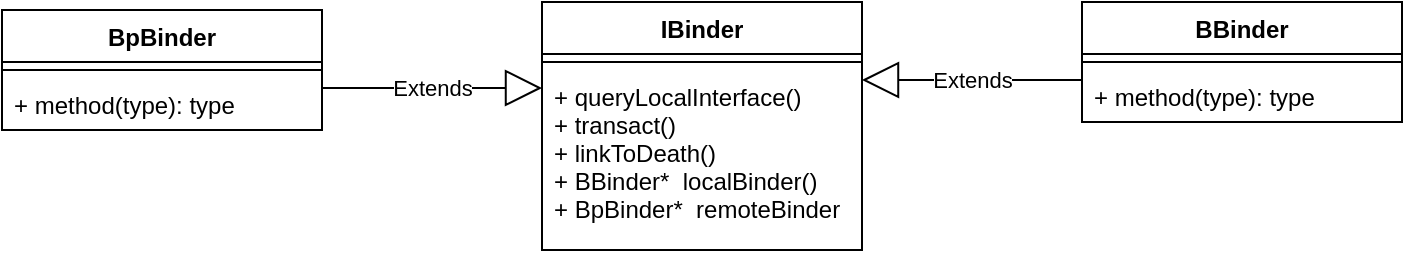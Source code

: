 <mxfile version="10.7.1" type="github"><diagram id="wURvKaP-HHOi7LxVtHhX" name="Page-1"><mxGraphModel dx="1394" dy="715" grid="1" gridSize="10" guides="1" tooltips="1" connect="1" arrows="1" fold="1" page="1" pageScale="1" pageWidth="850" pageHeight="1100" math="0" shadow="0"><root><mxCell id="0"/><mxCell id="1" parent="0"/><mxCell id="1XvnTww1lKkyvkk8hLBV-5" value="IBinder" style="swimlane;fontStyle=1;align=center;verticalAlign=top;childLayout=stackLayout;horizontal=1;startSize=26;horizontalStack=0;resizeParent=1;resizeParentMax=0;resizeLast=0;collapsible=1;marginBottom=0;" parent="1" vertex="1"><mxGeometry x="310" y="97" width="160" height="124" as="geometry"/></mxCell><mxCell id="6F38ClPS7UuBXqECn1gI-1" value="Extends" style="endArrow=block;endSize=16;endFill=0;html=1;exitX=1;exitY=0.5;exitDx=0;exitDy=0;" parent="1XvnTww1lKkyvkk8hLBV-5" edge="1"><mxGeometry width="160" relative="1" as="geometry"><mxPoint x="-110" y="43" as="sourcePoint"/><mxPoint y="43" as="targetPoint"/></mxGeometry></mxCell><mxCell id="1XvnTww1lKkyvkk8hLBV-7" value="" style="line;strokeWidth=1;fillColor=none;align=left;verticalAlign=middle;spacingTop=-1;spacingLeft=3;spacingRight=3;rotatable=0;labelPosition=right;points=[];portConstraint=eastwest;" parent="1XvnTww1lKkyvkk8hLBV-5" vertex="1"><mxGeometry y="26" width="160" height="8" as="geometry"/></mxCell><mxCell id="1XvnTww1lKkyvkk8hLBV-8" value="+ queryLocalInterface()&#10;+ transact()&#10;+ linkToDeath()&#10;+ BBinder*  localBinder()&#10;+ BpBinder*  remoteBinder" style="text;strokeColor=none;fillColor=none;align=left;verticalAlign=top;spacingLeft=4;spacingRight=4;overflow=hidden;rotatable=0;points=[[0,0.5],[1,0.5]];portConstraint=eastwest;" parent="1XvnTww1lKkyvkk8hLBV-5" vertex="1"><mxGeometry y="34" width="160" height="90" as="geometry"/></mxCell><mxCell id="1XvnTww1lKkyvkk8hLBV-9" value="BpBinder" style="swimlane;fontStyle=1;align=center;verticalAlign=top;childLayout=stackLayout;horizontal=1;startSize=26;horizontalStack=0;resizeParent=1;resizeParentMax=0;resizeLast=0;collapsible=1;marginBottom=0;" parent="1" vertex="1"><mxGeometry x="40" y="101" width="160" height="60" as="geometry"/></mxCell><mxCell id="1XvnTww1lKkyvkk8hLBV-11" value="" style="line;strokeWidth=1;fillColor=none;align=left;verticalAlign=middle;spacingTop=-1;spacingLeft=3;spacingRight=3;rotatable=0;labelPosition=right;points=[];portConstraint=eastwest;" parent="1XvnTww1lKkyvkk8hLBV-9" vertex="1"><mxGeometry y="26" width="160" height="8" as="geometry"/></mxCell><mxCell id="1XvnTww1lKkyvkk8hLBV-12" value="+ method(type): type" style="text;strokeColor=none;fillColor=none;align=left;verticalAlign=top;spacingLeft=4;spacingRight=4;overflow=hidden;rotatable=0;points=[[0,0.5],[1,0.5]];portConstraint=eastwest;" parent="1XvnTww1lKkyvkk8hLBV-9" vertex="1"><mxGeometry y="34" width="160" height="26" as="geometry"/></mxCell><mxCell id="h3hloGffC1mUpb_YC3zD-1" value="BBinder&#10;&#10;" style="swimlane;fontStyle=1;align=center;verticalAlign=top;childLayout=stackLayout;horizontal=1;startSize=26;horizontalStack=0;resizeParent=1;resizeParentMax=0;resizeLast=0;collapsible=1;marginBottom=0;" parent="1" vertex="1"><mxGeometry x="580" y="97" width="160" height="60" as="geometry"/></mxCell><mxCell id="h3hloGffC1mUpb_YC3zD-3" value="" style="line;strokeWidth=1;fillColor=none;align=left;verticalAlign=middle;spacingTop=-1;spacingLeft=3;spacingRight=3;rotatable=0;labelPosition=right;points=[];portConstraint=eastwest;" parent="h3hloGffC1mUpb_YC3zD-1" vertex="1"><mxGeometry y="26" width="160" height="8" as="geometry"/></mxCell><mxCell id="h3hloGffC1mUpb_YC3zD-4" value="+ method(type): type" style="text;strokeColor=none;fillColor=none;align=left;verticalAlign=top;spacingLeft=4;spacingRight=4;overflow=hidden;rotatable=0;points=[[0,0.5],[1,0.5]];portConstraint=eastwest;" parent="h3hloGffC1mUpb_YC3zD-1" vertex="1"><mxGeometry y="34" width="160" height="26" as="geometry"/></mxCell><mxCell id="6F38ClPS7UuBXqECn1gI-2" value="Extends" style="endArrow=block;endSize=16;endFill=0;html=1;entryX=1;entryY=0.5;entryDx=0;entryDy=0;exitX=0;exitY=0.5;exitDx=0;exitDy=0;" parent="1" edge="1"><mxGeometry width="160" relative="1" as="geometry"><mxPoint x="580" y="136" as="sourcePoint"/><mxPoint x="470" y="136" as="targetPoint"/></mxGeometry></mxCell></root></mxGraphModel></diagram></mxfile>